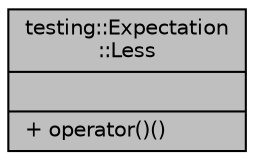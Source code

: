 digraph "testing::Expectation::Less"
{
  edge [fontname="Helvetica",fontsize="10",labelfontname="Helvetica",labelfontsize="10"];
  node [fontname="Helvetica",fontsize="10",shape=record];
  Node1 [label="{testing::Expectation\l::Less\n||+ operator()()\l}",height=0.2,width=0.4,color="black", fillcolor="grey75", style="filled", fontcolor="black"];
}
